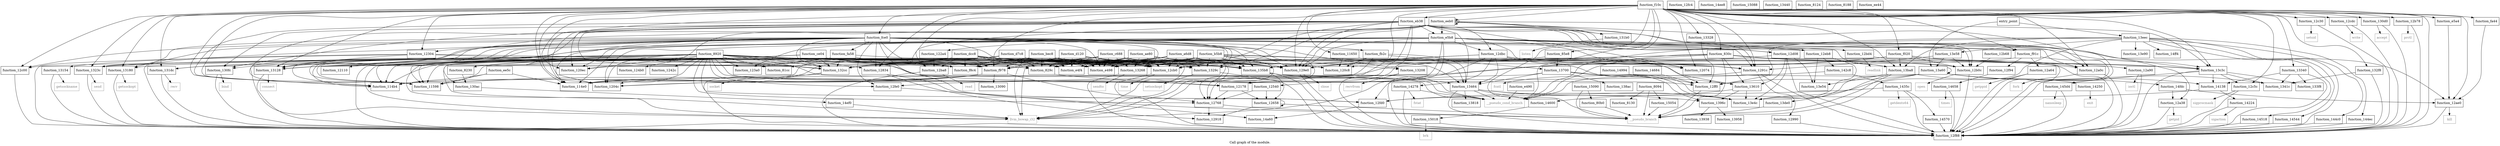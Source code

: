 digraph "Call graph of the module." {
  label="Call graph of the module.";
  node [shape=record];

  Node_function_131dc [label="{function_131dc}"];
  Node_function_12110 [label="{function_12110}"];
  Node_function_f10c [label="{function_f10c}"];
  Node_function_13180 [label="{function_13180}"];
  Node_function_12c00 [label="{function_12c00}"];
  Node_function_12178 [label="{function_12178}"];
  Node_function_122a4 [label="{function_122a4}"];
  Node_function_12304 [label="{function_12304}"];
  Node_function_12c30 [label="{function_12c30}"];
  Node_function_123a0 [label="{function_123a0}"];
  Node_function_f8c4 [label="{function_f8c4}"];
  Node_function_1242c [label="{function_1242c}"];
  Node_function_f91c [label="{function_f91c}"];
  Node_function_12a90 [label="{function_12a90}"];
  Node_function_1204c [label="{function_1204c}"];
  Node_function_129e0 [label="{function_129e0}"];
  Node_function_12c5c [label="{function_12c5c}"];
  Node_function_124b0 [label="{function_124b0}"];
  Node_function_12cb0 [label="{function_12cb0}"];
  Node_function_12540 [label="{function_12540}"];
  Node_function_12cdc [label="{function_12cdc}"];
  Node_function_12658 [label="{function_12658}"];
  Node_function_12ae0 [label="{function_12ae0}"];
  Node_function_130d0 [label="{function_130d0}"];
  Node_function_12d08 [label="{function_12d08}"];
  Node_function_f978 [label="{function_f978}"];
  Node_function_fa44 [label="{function_fa44}"];
  Node_function_131b0 [label="{function_131b0}"];
  Node_function_12074 [label="{function_12074}"];
  Node_function_12a0c [label="{function_12a0c}"];
  Node_function_12dbc [label="{function_12dbc}"];
  Node_function_12eb8 [label="{function_12eb8}"];
  Node_function_12768 [label="{function_12768}"];
  Node_function_12f88 [label="{function_12f88}"];
  Node_function_12f94 [label="{function_12f94}"];
  Node_function_12b0c [label="{function_12b0c}"];
  Node_function_130fc [label="{function_130fc}"];
  Node_function_12b68 [label="{function_12b68}"];
  Node_function_12fc4 [label="{function_12fc4}"];
  Node_function_fa58 [label="{function_fa58}"];
  Node_function_fb2c [label="{function_fb2c}"];
  Node_function_fce0 [label="{function_fce0}"];
  Node_function_12834 [label="{function_12834}"];
  Node_function_12fd0 [label="{function_12fd0}"];
  Node_function_12918 [label="{function_12918}"];
  Node_function_12fe0 [label="{function_12fe0}"];
  Node_function_13128 [label="{function_13128}"];
  Node_function_12b78 [label="{function_12b78}"];
  Node_function_13154 [label="{function_13154}"];
  Node_function_12ba8 [label="{function_12ba8}"];
  Node_function_12bd4 [label="{function_12bd4}"];
  Node_function_114b4 [label="{function_114b4}"];
  Node_function_1291c [label="{function_1291c}"];
  Node_function_114e0 [label="{function_114e0}"];
  Node_function_120c8 [label="{function_120c8}"];
  Node_function_12a38 [label="{function_12a38}"];
  Node_function_12ff0 [label="{function_12ff0}"];
  Node_function_12990 [label="{function_12990}"];
  Node_function_13090 [label="{function_13090}"];
  Node_function_11598 [label="{function_11598}"];
  Node_function_11650 [label="{function_11650}"];
  Node_function_120ec [label="{function_120ec}"];
  Node_function_12a64 [label="{function_12a64}"];
  Node_function_130ac [label="{function_130ac}"];
  Node_function_13268 [label="{function_13268}"];
  Node_function_1329c [label="{function_1329c}"];
  Node_function_132cc [label="{function_132cc}"];
  Node_function_132f8 [label="{function_132f8}"];
  Node_function_13328 [label="{function_13328}"];
  Node_function_13340 [label="{function_13340}"];
  Node_function_142c8 [label="{function_142c8}"];
  Node_function_13208 [label="{function_13208}"];
  Node_function_1323c [label="{function_1323c}"];
  Node_function_13e90 [label="{function_13e90}"];
  Node_function_13eec [label="{function_13eec}"];
  Node_function_14138 [label="{function_14138}"];
  Node_function_14224 [label="{function_14224}"];
  Node_function_14250 [label="{function_14250}"];
  Node_function_1435c [label="{function_1435c}"];
  Node_function_144c0 [label="{function_144c0}"];
  Node_function_144ec [label="{function_144ec}"];
  Node_function_14518 [label="{function_14518}"];
  Node_function_14544 [label="{function_14544}"];
  Node_function_14570 [label="{function_14570}"];
  Node_function_145d4 [label="{function_145d4}"];
  Node_function_14600 [label="{function_14600}"];
  Node_function_14658 [label="{function_14658}"];
  Node_function_14684 [label="{function_14684}"];
  Node_function_14994 [label="{function_14994}"];
  Node_function_14a60 [label="{function_14a60}"];
  Node_function_14ee8 [label="{function_14ee8}"];
  Node_function_14ef0 [label="{function_14ef0}"];
  Node_function_14fdc [label="{function_14fdc}"];
  Node_function_14ff4 [label="{function_14ff4}"];
  Node_function_15018 [label="{function_15018}"];
  Node_function_15054 [label="{function_15054}"];
  Node_function_15088 [label="{function_15088}"];
  Node_function_15090 [label="{function_15090}"];
  Node_fcntl [color="gray50", fontcolor="gray50", label="{fcntl}"];
  Node_close [color="gray50", fontcolor="gray50", label="{close}"];
  Node_fork [color="gray50", fontcolor="gray50", label="{fork}"];
  Node_getpid [color="gray50", fontcolor="gray50", label="{getpid}"];
  Node_getppid [color="gray50", fontcolor="gray50", label="{getppid}"];
  Node_ioctl [color="gray50", fontcolor="gray50", label="{ioctl}"];
  Node_kill [color="gray50", fontcolor="gray50", label="{kill}"];
  Node_open [color="gray50", fontcolor="gray50", label="{open}"];
  Node_prctl [color="gray50", fontcolor="gray50", label="{prctl}"];
  Node_read [color="gray50", fontcolor="gray50", label="{read}"];
  Node_readlink [color="gray50", fontcolor="gray50", label="{readlink}"];
  Node_setsid [color="gray50", fontcolor="gray50", label="{setsid}"];
  Node_sigprocmask [color="gray50", fontcolor="gray50", label="{sigprocmask}"];
  Node_time [color="gray50", fontcolor="gray50", label="{time}"];
  Node_write [color="gray50", fontcolor="gray50", label="{write}"];
  Node_accept [color="gray50", fontcolor="gray50", label="{accept}"];
  Node_bind [color="gray50", fontcolor="gray50", label="{bind}"];
  Node_connect [color="gray50", fontcolor="gray50", label="{connect}"];
  Node_getsockname [color="gray50", fontcolor="gray50", label="{getsockname}"];
  Node_getsockopt [color="gray50", fontcolor="gray50", label="{getsockopt}"];
  Node_listen [color="gray50", fontcolor="gray50", label="{listen}"];
  Node_recv [color="gray50", fontcolor="gray50", label="{recv}"];
  Node_recvfrom [color="gray50", fontcolor="gray50", label="{recvfrom}"];
  Node_send [color="gray50", fontcolor="gray50", label="{send}"];
  Node_sendto [color="gray50", fontcolor="gray50", label="{sendto}"];
  Node_setsockopt [color="gray50", fontcolor="gray50", label="{setsockopt}"];
  Node_socket [color="gray50", fontcolor="gray50", label="{socket}"];
  Node_sigaction [color="gray50", fontcolor="gray50", label="{sigaction}"];
  Node_exit [color="gray50", fontcolor="gray50", label="{exit}"];
  Node_fstat [color="gray50", fontcolor="gray50", label="{fstat}"];
  Node_getdents64 [color="gray50", fontcolor="gray50", label="{getdents64}"];
  Node_nanosleep [color="gray50", fontcolor="gray50", label="{nanosleep}"];
  Node_times [color="gray50", fontcolor="gray50", label="{times}"];
  Node_brk [color="gray50", fontcolor="gray50", label="{brk}"];
  Node_llvm_bswap_i32 [color="gray50", fontcolor="gray50", label="{llvm_bswap_i32}"];
  Node_function_133f8 [label="{function_133f8}"];
  Node_function_1341c [label="{function_1341c}"];
  Node_function_13440 [label="{function_13440}"];
  Node_function_13464 [label="{function_13464}"];
  Node_function_135b8 [label="{function_135b8}"];
  Node_function_13610 [label="{function_13610}"];
  Node_function_13700 [label="{function_13700}"];
  Node_function_13818 [label="{function_13818}"];
  Node_function_138ac [label="{function_138ac}"];
  Node_function_13938 [label="{function_13938}"];
  Node_function_13958 [label="{function_13958}"];
  Node_function_1396c [label="{function_1396c}"];
  Node_function_13a60 [label="{function_13a60}"];
  Node_function_13ba8 [label="{function_13ba8}"];
  Node_function_13c3c [label="{function_13c3c}"];
  Node_function_13de0 [label="{function_13de0}"];
  Node_function_13e4c [label="{function_13e4c}"];
  Node_function_14278 [label="{function_14278}"];
  Node_function_13e54 [label="{function_13e54}"];
  Node_function_13e58 [label="{function_13e58}"];
  Node___pseudo_branch [color="gray50", fontcolor="gray50", label="{__pseudo_branch}"];
  Node___pseudo_cond_branch [color="gray50", fontcolor="gray50", label="{__pseudo_cond_branch}"];
  Node_function_8094 [label="{function_8094}"];
  Node_function_80b0 [label="{function_80b0}"];
  Node_function_8124 [label="{function_8124}"];
  Node_function_8130 [label="{function_8130}"];
  Node_function_8188 [label="{function_8188}"];
  Node_entry_point [label="{entry_point}"];
  Node_function_81cc [label="{function_81cc}"];
  Node_function_8230 [label="{function_8230}"];
  Node_function_829c [label="{function_829c}"];
  Node_function_830c [label="{function_830c}"];
  Node_function_85e8 [label="{function_85e8}"];
  Node_function_8920 [label="{function_8920}"];
  Node_function_a6d8 [label="{function_a6d8}"];
  Node_function_ae80 [label="{function_ae80}"];
  Node_function_b5b8 [label="{function_b5b8}"];
  Node_function_bec8 [label="{function_bec8}"];
  Node_function_c688 [label="{function_c688}"];
  Node_function_ce04 [label="{function_ce04}"];
  Node_function_d120 [label="{function_d120}"];
  Node_function_d7c8 [label="{function_d7c8}"];
  Node_function_dcc8 [label="{function_dcc8}"];
  Node_function_e490 [label="{function_e490}"];
  Node_function_e498 [label="{function_e498}"];
  Node_function_e4f4 [label="{function_e4f4}"];
  Node_function_e5a4 [label="{function_e5a4}"];
  Node_function_e5b8 [label="{function_e5b8}"];
  Node_function_eb38 [label="{function_eb38}"];
  Node_function_ee44 [label="{function_ee44}"];
  Node_function_ee5c [label="{function_ee5c}"];
  Node_function_eeb0 [label="{function_eeb0}"];
  Node_function_f020 [label="{function_f020}"];
  Node_function_131dc -> Node_function_12f88;
  Node_function_131dc -> Node_recv;
  Node_function_f10c -> Node_function_131dc;
  Node_function_f10c -> Node_function_13180;
  Node_function_f10c -> Node_function_12c00;
  Node_function_f10c -> Node_function_12304;
  Node_function_f10c -> Node_function_12c30;
  Node_function_f10c -> Node_function_f8c4;
  Node_function_f10c -> Node_function_f91c;
  Node_function_f10c -> Node_function_1204c;
  Node_function_f10c -> Node_function_129e0;
  Node_function_f10c -> Node_function_12c5c;
  Node_function_f10c -> Node_function_12cdc;
  Node_function_f10c -> Node_function_12ae0;
  Node_function_f10c -> Node_function_130d0;
  Node_function_f10c -> Node_function_f978;
  Node_function_f10c -> Node_function_fa44;
  Node_function_f10c -> Node_function_12074;
  Node_function_f10c -> Node_function_12a0c;
  Node_function_f10c -> Node_function_12768;
  Node_function_f10c -> Node_function_12f88;
  Node_function_f10c -> Node_function_fce0;
  Node_function_f10c -> Node_function_12834;
  Node_function_f10c -> Node_function_13128;
  Node_function_f10c -> Node_function_12b78;
  Node_function_f10c -> Node_function_114b4;
  Node_function_f10c -> Node_function_1291c;
  Node_function_f10c -> Node_function_114e0;
  Node_function_f10c -> Node_function_11598;
  Node_function_f10c -> Node_function_11650;
  Node_function_f10c -> Node_function_120ec;
  Node_function_f10c -> Node_function_132cc;
  Node_function_f10c -> Node_function_132f8;
  Node_function_f10c -> Node_function_13328;
  Node_function_f10c -> Node_function_13340;
  Node_function_f10c -> Node_function_1323c;
  Node_function_f10c -> Node_function_13ba8;
  Node_function_f10c -> Node_function_13c3c;
  Node_function_f10c -> Node___pseudo_branch;
  Node_function_f10c -> Node___pseudo_cond_branch;
  Node_function_f10c -> Node_function_830c;
  Node_function_f10c -> Node_function_85e8;
  Node_function_f10c -> Node_function_e5a4;
  Node_function_f10c -> Node_function_eb38;
  Node_function_f10c -> Node_function_eeb0;
  Node_function_f10c -> Node_function_f020;
  Node_function_13180 -> Node_function_12f88;
  Node_function_13180 -> Node_getsockopt;
  Node_function_12c00 -> Node_function_12f88;
  Node_function_12178 -> Node_function_12658;
  Node_function_12178 -> Node_function_12768;
  Node_function_122a4 -> Node_function_12ba8;
  Node_function_12304 -> Node_function_129e0;
  Node_function_12304 -> Node_function_12f88;
  Node_function_12304 -> Node_function_13128;
  Node_function_12304 -> Node_function_13154;
  Node_function_12304 -> Node_function_132cc;
  Node_function_12c30 -> Node_function_12f88;
  Node_function_12c30 -> Node_setsid;
  Node_function_f91c -> Node_function_12cb0;
  Node_function_f91c -> Node_function_12f94;
  Node_function_f91c -> Node_function_12a38;
  Node_function_f91c -> Node_function_12a64;
  Node_function_12a90 -> Node_function_12f88;
  Node_function_12a90 -> Node_ioctl;
  Node_function_129e0 -> Node_function_12f88;
  Node_function_129e0 -> Node_close;
  Node_function_12c5c -> Node_function_12f88;
  Node_function_12c5c -> Node_sigprocmask;
  Node_function_12cb0 -> Node_function_12f88;
  Node_function_12cb0 -> Node_time;
  Node_function_12540 -> Node_function_12658;
  Node_function_12540 -> Node_function_12768;
  Node_function_12cdc -> Node_function_12f88;
  Node_function_12cdc -> Node_write;
  Node_function_12658 -> Node_function_12658;
  Node_function_12658 -> Node_function_12918;
  Node_function_12658 -> Node___pseudo_branch;
  Node_function_12ae0 -> Node_function_12f88;
  Node_function_12ae0 -> Node_kill;
  Node_function_130d0 -> Node_function_12f88;
  Node_function_130d0 -> Node_accept;
  Node_function_12d08 -> Node_function_129e0;
  Node_function_12d08 -> Node_function_12f88;
  Node_function_12d08 -> Node_function_13610;
  Node_function_12d08 -> Node_function_13e4c;
  Node_function_12d08 -> Node_function_13e54;
  Node_function_f978 -> Node_function_1204c;
  Node_function_f978 -> Node_function_12768;
  Node_function_f978 -> Node_function_114b4;
  Node_function_f978 -> Node_function_114e0;
  Node_function_f978 -> Node_function_13090;
  Node_function_f978 -> Node_function_11598;
  Node_function_fa44 -> Node_function_12ae0;
  Node_function_131b0 -> Node_function_12f88;
  Node_function_131b0 -> Node_listen;
  Node_function_12a0c -> Node_function_12f88;
  Node_function_12a0c -> Node_fork;
  Node_function_12dbc -> Node_function_129e0;
  Node_function_12dbc -> Node_function_12f88;
  Node_function_12dbc -> Node_function_12b0c;
  Node_function_12dbc -> Node_function_1291c;
  Node_function_12dbc -> Node_function_13464;
  Node_function_12dbc -> Node_function_135b8;
  Node_function_12dbc -> Node_function_13610;
  Node_function_12dbc -> Node_function_13e4c;
  Node_function_12dbc -> Node_function_14278;
  Node_function_12eb8 -> Node_function_142c8;
  Node_function_12eb8 -> Node_function_13e4c;
  Node_function_12eb8 -> Node_function_13e54;
  Node_function_12768 -> Node_function_12918;
  Node_function_12768 -> Node___pseudo_branch;
  Node_function_12f94 -> Node_function_14658;
  Node_function_12b0c -> Node_function_12f88;
  Node_function_12b0c -> Node_open;
  Node_function_130fc -> Node_function_12f88;
  Node_function_130fc -> Node_bind;
  Node_function_12b68 -> Node_function_12b0c;
  Node_function_fa58 -> Node_function_13128;
  Node_function_fa58 -> Node_function_1291c;
  Node_function_fa58 -> Node_function_120ec;
  Node_function_fa58 -> Node_function_132cc;
  Node_function_fa58 -> Node___pseudo_cond_branch;
  Node_function_fb2c -> Node_function_1204c;
  Node_function_fb2c -> Node_function_120c8;
  Node_function_fb2c -> Node_function_13464;
  Node_function_fb2c -> Node_function_13700;
  Node_function_fce0 -> Node_function_131dc;
  Node_function_fce0 -> Node_function_12110;
  Node_function_fce0 -> Node_function_13180;
  Node_function_fce0 -> Node_function_12c00;
  Node_function_fce0 -> Node_function_12304;
  Node_function_fce0 -> Node_function_f8c4;
  Node_function_fce0 -> Node_function_f91c;
  Node_function_fce0 -> Node_function_129e0;
  Node_function_fce0 -> Node_function_12cb0;
  Node_function_fce0 -> Node_function_12a0c;
  Node_function_fce0 -> Node_function_12768;
  Node_function_fce0 -> Node_function_12f88;
  Node_function_fce0 -> Node_function_fa58;
  Node_function_fce0 -> Node_function_fb2c;
  Node_function_fce0 -> Node_function_12834;
  Node_function_fce0 -> Node_function_12fd0;
  Node_function_fce0 -> Node_function_12fe0;
  Node_function_fce0 -> Node_function_13128;
  Node_function_fce0 -> Node_function_114b4;
  Node_function_fce0 -> Node_function_1291c;
  Node_function_fce0 -> Node_function_114e0;
  Node_function_fce0 -> Node_function_11598;
  Node_function_fce0 -> Node_function_13268;
  Node_function_fce0 -> Node_function_1329c;
  Node_function_fce0 -> Node_function_132cc;
  Node_function_fce0 -> Node_function_13208;
  Node_function_fce0 -> Node_function_1323c;
  Node_function_fce0 -> Node_llvm_bswap_i32;
  Node_function_fce0 -> Node_function_135b8;
  Node_function_fce0 -> Node_function_13ba8;
  Node_function_fce0 -> Node_function_e498;
  Node_function_fce0 -> Node_function_e4f4;
  Node_function_12834 -> Node_function_12918;
  Node_function_12834 -> Node___pseudo_branch;
  Node_function_12fd0 -> Node_function_14a60;
  Node_function_12fe0 -> Node_function_14a60;
  Node_function_13128 -> Node_function_12f88;
  Node_function_13128 -> Node_connect;
  Node_function_12b78 -> Node_function_12f88;
  Node_function_12b78 -> Node_prctl;
  Node_function_13154 -> Node_function_12f88;
  Node_function_13154 -> Node_getsockname;
  Node_function_12ba8 -> Node_function_12f88;
  Node_function_12ba8 -> Node_read;
  Node_function_12bd4 -> Node_function_12f88;
  Node_function_12bd4 -> Node_readlink;
  Node_function_1291c -> Node_function_12f88;
  Node_function_1291c -> Node_function_12990;
  Node_function_1291c -> Node_fcntl;
  Node_function_12a38 -> Node_function_12f88;
  Node_function_12a38 -> Node_getpid;
  Node_function_12ff0 -> Node___pseudo_branch;
  Node_function_12990 -> Node_function_12f88;
  Node_function_11650 -> Node_function_120c8;
  Node_function_11650 -> Node_function_13464;
  Node_function_12a64 -> Node_function_12f88;
  Node_function_12a64 -> Node_getppid;
  Node_function_130ac -> Node_function_14ef0;
  Node_function_13268 -> Node_function_12f88;
  Node_function_13268 -> Node_sendto;
  Node_function_1329c -> Node_function_12f88;
  Node_function_1329c -> Node_setsockopt;
  Node_function_132cc -> Node_function_12f88;
  Node_function_132cc -> Node_socket;
  Node_function_132f8 -> Node_function_12f88;
  Node_function_132f8 -> Node_function_1341c;
  Node_function_13328 -> Node_function_12ff0;
  Node_function_13340 -> Node_function_12f88;
  Node_function_13340 -> Node_function_14138;
  Node_function_13340 -> Node_function_133f8;
  Node_function_13340 -> Node_function_1341c;
  Node_function_142c8 -> Node_function_12fe0;
  Node_function_142c8 -> Node_function_1435c;
  Node_function_13208 -> Node_function_12f88;
  Node_function_13208 -> Node_recvfrom;
  Node_function_1323c -> Node_function_12f88;
  Node_function_1323c -> Node_send;
  Node_function_13eec -> Node_function_12f88;
  Node_function_13eec -> Node_function_12ff0;
  Node_function_13eec -> Node_function_13e90;
  Node_function_13eec -> Node_function_144c0;
  Node_function_13eec -> Node_function_144ec;
  Node_function_13eec -> Node_function_14518;
  Node_function_13eec -> Node_function_14544;
  Node_function_13eec -> Node_function_14ff4;
  Node_function_13eec -> Node_function_13ba8;
  Node_function_13eec -> Node_function_13e58;
  Node_function_13eec -> Node___pseudo_branch;
  Node_function_13eec -> Node___pseudo_cond_branch;
  Node_function_14138 -> Node_function_12fd0;
  Node_function_14138 -> Node_function_14224;
  Node_function_14224 -> Node_function_12f88;
  Node_function_14224 -> Node_sigaction;
  Node_function_14250 -> Node_exit;
  Node_function_1435c -> Node_function_12f88;
  Node_function_1435c -> Node_function_12fd0;
  Node_function_1435c -> Node_function_14570;
  Node_function_1435c -> Node_getdents64;
  Node_function_144c0 -> Node_function_12f88;
  Node_function_144ec -> Node_function_12f88;
  Node_function_14518 -> Node_function_12f88;
  Node_function_14544 -> Node_function_12f88;
  Node_function_14570 -> Node_function_12f88;
  Node_function_145d4 -> Node_function_12f88;
  Node_function_145d4 -> Node_nanosleep;
  Node_function_14600 -> Node_function_15018;
  Node_function_14658 -> Node_function_12f88;
  Node_function_14658 -> Node_times;
  Node_function_14684 -> Node_function_12ff0;
  Node_function_14994 -> Node_function_12ff0;
  Node_function_14ef0 -> Node_llvm_bswap_i32;
  Node_function_14fdc -> Node_function_12ae0;
  Node_function_14fdc -> Node_function_12a38;
  Node_function_15018 -> Node_function_12f88;
  Node_function_15018 -> Node_brk;
  Node_function_15054 -> Node___pseudo_branch;
  Node_function_15090 -> Node___pseudo_branch;
  Node_function_15090 -> Node_function_80b0;
  Node_function_13464 -> Node_function_12f88;
  Node_function_13464 -> Node_function_14600;
  Node_function_13464 -> Node_function_13818;
  Node_function_13464 -> Node_function_1396c;
  Node_function_13464 -> Node_function_13e4c;
  Node_function_13464 -> Node___pseudo_cond_branch;
  Node_function_135b8 -> Node_function_12658;
  Node_function_135b8 -> Node_function_12f88;
  Node_function_135b8 -> Node_function_13464;
  Node_function_135b8 -> Node___pseudo_cond_branch;
  Node_function_13610 -> Node_function_14600;
  Node_function_13610 -> Node_function_1396c;
  Node_function_13610 -> Node_function_13e4c;
  Node_function_13700 -> Node_function_12fd0;
  Node_function_13700 -> Node_function_13464;
  Node_function_13700 -> Node_function_13610;
  Node_function_13700 -> Node_function_138ac;
  Node_function_13700 -> Node_function_1396c;
  Node_function_13700 -> Node_function_13e4c;
  Node_function_1396c -> Node_function_13938;
  Node_function_1396c -> Node_function_13958;
  Node_function_13a60 -> Node_function_12ff0;
  Node_function_13a60 -> Node_function_14138;
  Node_function_13a60 -> Node_function_14fdc;
  Node_function_13a60 -> Node_function_1341c;
  Node_function_13a60 -> Node_function_13a60;
  Node_function_13a60 -> Node_function_13e4c;
  Node_function_13a60 -> Node___pseudo_cond_branch;
  Node_function_13ba8 -> Node_function_14250;
  Node_function_13ba8 -> Node_function_13de0;
  Node_function_13ba8 -> Node_function_13e4c;
  Node_function_13ba8 -> Node_function_13e54;
  Node_function_13ba8 -> Node___pseudo_branch;
  Node_function_13c3c -> Node_function_12c5c;
  Node_function_13c3c -> Node_function_12f88;
  Node_function_13c3c -> Node_function_14138;
  Node_function_13c3c -> Node_function_145d4;
  Node_function_13c3c -> Node_function_133f8;
  Node_function_13c3c -> Node_function_1341c;
  Node_function_13de0 -> Node___pseudo_branch;
  Node_function_14278 -> Node_function_12f88;
  Node_function_14278 -> Node_fstat;
  Node_function_14278 -> Node___pseudo_cond_branch;
  Node_function_13e58 -> Node_function_12b0c;
  Node_function_13e58 -> Node_function_1291c;
  Node_function_13e58 -> Node_function_13a60;
  Node_function_8094 -> Node_function_15054;
  Node_function_8094 -> Node___pseudo_branch;
  Node_function_8094 -> Node_function_8130;
  Node_function_80b0 -> Node___pseudo_branch;
  Node_entry_point -> Node_function_13eec;
  Node_entry_point -> Node_function_13a60;
  Node_function_8230 -> Node_function_130ac;
  Node_function_829c -> Node_function_12178;
  Node_function_830c -> Node_function_12a0c;
  Node_function_830c -> Node_function_12f88;
  Node_function_830c -> Node_function_120c8;
  Node_function_830c -> Node_llvm_bswap_i32;
  Node_function_830c -> Node_function_135b8;
  Node_function_830c -> Node_function_13610;
  Node_function_830c -> Node_function_13ba8;
  Node_function_830c -> Node___pseudo_branch;
  Node_function_830c -> Node___pseudo_cond_branch;
  Node_function_85e8 -> Node_function_135b8;
  Node_function_85e8 -> Node_function_13700;
  Node_function_8920 -> Node_function_131dc;
  Node_function_8920 -> Node_function_12110;
  Node_function_8920 -> Node_function_13180;
  Node_function_8920 -> Node_function_12c00;
  Node_function_8920 -> Node_function_12178;
  Node_function_8920 -> Node_function_123a0;
  Node_function_8920 -> Node_function_f8c4;
  Node_function_8920 -> Node_function_1242c;
  Node_function_8920 -> Node_function_1204c;
  Node_function_8920 -> Node_function_129e0;
  Node_function_8920 -> Node_function_124b0;
  Node_function_8920 -> Node_function_12cb0;
  Node_function_8920 -> Node_function_12540;
  Node_function_8920 -> Node_function_12074;
  Node_function_8920 -> Node_function_12768;
  Node_function_8920 -> Node_function_12f88;
  Node_function_8920 -> Node_function_12834;
  Node_function_8920 -> Node_function_12fd0;
  Node_function_8920 -> Node_function_12fe0;
  Node_function_8920 -> Node_function_13128;
  Node_function_8920 -> Node_function_114b4;
  Node_function_8920 -> Node_function_1291c;
  Node_function_8920 -> Node_function_114e0;
  Node_function_8920 -> Node_function_12ff0;
  Node_function_8920 -> Node_function_11598;
  Node_function_8920 -> Node_function_120ec;
  Node_function_8920 -> Node_function_1329c;
  Node_function_8920 -> Node_function_132cc;
  Node_function_8920 -> Node_function_1323c;
  Node_function_8920 -> Node_llvm_bswap_i32;
  Node_function_8920 -> Node_function_135b8;
  Node_function_8920 -> Node_function_13c3c;
  Node_function_8920 -> Node___pseudo_cond_branch;
  Node_function_8920 -> Node_function_81cc;
  Node_function_8920 -> Node_function_829c;
  Node_function_a6d8 -> Node_function_f8c4;
  Node_function_a6d8 -> Node_function_129e0;
  Node_function_a6d8 -> Node_function_12cb0;
  Node_function_a6d8 -> Node_function_f978;
  Node_function_a6d8 -> Node_function_120c8;
  Node_function_a6d8 -> Node_function_13268;
  Node_function_a6d8 -> Node_function_1329c;
  Node_function_a6d8 -> Node_function_132cc;
  Node_function_a6d8 -> Node_llvm_bswap_i32;
  Node_function_a6d8 -> Node_function_135b8;
  Node_function_a6d8 -> Node_function_829c;
  Node_function_a6d8 -> Node_function_e498;
  Node_function_a6d8 -> Node_function_e4f4;
  Node_function_ae80 -> Node_function_f8c4;
  Node_function_ae80 -> Node_function_129e0;
  Node_function_ae80 -> Node_function_12cb0;
  Node_function_ae80 -> Node_function_f978;
  Node_function_ae80 -> Node_function_13268;
  Node_function_ae80 -> Node_function_1329c;
  Node_function_ae80 -> Node_function_132cc;
  Node_function_ae80 -> Node_llvm_bswap_i32;
  Node_function_ae80 -> Node_function_135b8;
  Node_function_ae80 -> Node_function_829c;
  Node_function_ae80 -> Node_function_e498;
  Node_function_ae80 -> Node_function_e4f4;
  Node_function_b5b8 -> Node_function_f8c4;
  Node_function_b5b8 -> Node_function_129e0;
  Node_function_b5b8 -> Node_function_12cb0;
  Node_function_b5b8 -> Node_function_f978;
  Node_function_b5b8 -> Node_function_13128;
  Node_function_b5b8 -> Node_function_1291c;
  Node_function_b5b8 -> Node_function_13268;
  Node_function_b5b8 -> Node_function_1329c;
  Node_function_b5b8 -> Node_function_132cc;
  Node_function_b5b8 -> Node_function_13208;
  Node_function_b5b8 -> Node_llvm_bswap_i32;
  Node_function_b5b8 -> Node_function_13464;
  Node_function_b5b8 -> Node_function_135b8;
  Node_function_b5b8 -> Node_function_829c;
  Node_function_b5b8 -> Node_function_e498;
  Node_function_b5b8 -> Node_function_e4f4;
  Node_function_bec8 -> Node_function_f8c4;
  Node_function_bec8 -> Node_function_129e0;
  Node_function_bec8 -> Node_function_12cb0;
  Node_function_bec8 -> Node_function_f978;
  Node_function_bec8 -> Node_function_13268;
  Node_function_bec8 -> Node_function_1329c;
  Node_function_bec8 -> Node_function_132cc;
  Node_function_bec8 -> Node_llvm_bswap_i32;
  Node_function_bec8 -> Node_function_135b8;
  Node_function_bec8 -> Node_function_8230;
  Node_function_bec8 -> Node_function_829c;
  Node_function_bec8 -> Node_function_e498;
  Node_function_bec8 -> Node_function_e4f4;
  Node_function_c688 -> Node_function_f8c4;
  Node_function_c688 -> Node_function_129e0;
  Node_function_c688 -> Node_function_12cb0;
  Node_function_c688 -> Node_function_13268;
  Node_function_c688 -> Node_function_1329c;
  Node_function_c688 -> Node_function_132cc;
  Node_function_c688 -> Node_llvm_bswap_i32;
  Node_function_c688 -> Node_function_135b8;
  Node_function_c688 -> Node_function_8230;
  Node_function_c688 -> Node_function_829c;
  Node_function_c688 -> Node_function_e498;
  Node_function_c688 -> Node_function_e4f4;
  Node_function_ce04 -> Node_function_f8c4;
  Node_function_ce04 -> Node_function_12cb0;
  Node_function_ce04 -> Node_function_f978;
  Node_function_ce04 -> Node_function_130fc;
  Node_function_ce04 -> Node_function_13128;
  Node_function_ce04 -> Node_function_132cc;
  Node_function_ce04 -> Node_function_1323c;
  Node_function_ce04 -> Node_llvm_bswap_i32;
  Node_function_ce04 -> Node_function_135b8;
  Node_function_ce04 -> Node_function_829c;
  Node_function_d120 -> Node_function_f8c4;
  Node_function_d120 -> Node_function_129e0;
  Node_function_d120 -> Node_function_12cb0;
  Node_function_d120 -> Node_function_f978;
  Node_function_d120 -> Node_function_13268;
  Node_function_d120 -> Node_function_1329c;
  Node_function_d120 -> Node_function_132cc;
  Node_function_d120 -> Node_llvm_bswap_i32;
  Node_function_d120 -> Node_function_135b8;
  Node_function_d120 -> Node_function_829c;
  Node_function_d120 -> Node_function_e498;
  Node_function_d120 -> Node_function_e4f4;
  Node_function_d7c8 -> Node_function_f8c4;
  Node_function_d7c8 -> Node_function_129e0;
  Node_function_d7c8 -> Node_function_12cb0;
  Node_function_d7c8 -> Node_function_114b4;
  Node_function_d7c8 -> Node_function_120c8;
  Node_function_d7c8 -> Node_function_11598;
  Node_function_d7c8 -> Node_function_13268;
  Node_function_d7c8 -> Node_function_1329c;
  Node_function_d7c8 -> Node_function_132cc;
  Node_function_d7c8 -> Node_llvm_bswap_i32;
  Node_function_d7c8 -> Node_function_135b8;
  Node_function_d7c8 -> Node_function_829c;
  Node_function_d7c8 -> Node_function_e498;
  Node_function_d7c8 -> Node_function_e4f4;
  Node_function_dcc8 -> Node_function_123a0;
  Node_function_dcc8 -> Node_function_f8c4;
  Node_function_dcc8 -> Node_function_1204c;
  Node_function_dcc8 -> Node_function_129e0;
  Node_function_dcc8 -> Node_function_12cb0;
  Node_function_dcc8 -> Node_function_f978;
  Node_function_dcc8 -> Node_function_12b0c;
  Node_function_dcc8 -> Node_function_12ba8;
  Node_function_dcc8 -> Node_function_114b4;
  Node_function_dcc8 -> Node_function_114e0;
  Node_function_dcc8 -> Node_function_120c8;
  Node_function_dcc8 -> Node_function_11598;
  Node_function_dcc8 -> Node_function_130ac;
  Node_function_dcc8 -> Node_function_13268;
  Node_function_dcc8 -> Node_function_1329c;
  Node_function_dcc8 -> Node_function_132cc;
  Node_function_dcc8 -> Node_function_135b8;
  Node_function_dcc8 -> Node_function_81cc;
  Node_function_dcc8 -> Node_function_829c;
  Node_function_dcc8 -> Node_function_e498;
  Node_function_dcc8 -> Node_function_e4f4;
  Node_function_e490 -> Node___pseudo_cond_branch;
  Node_function_e5a4 -> Node_function_12ae0;
  Node_function_e5b8 -> Node_function_12178;
  Node_function_e5b8 -> Node_function_122a4;
  Node_function_e5b8 -> Node_function_123a0;
  Node_function_e5b8 -> Node_function_1204c;
  Node_function_e5b8 -> Node_function_129e0;
  Node_function_e5b8 -> Node_function_12540;
  Node_function_e5b8 -> Node_function_12ae0;
  Node_function_e5b8 -> Node_function_12d08;
  Node_function_e5b8 -> Node_function_12074;
  Node_function_e5b8 -> Node_function_12dbc;
  Node_function_e5b8 -> Node_function_12eb8;
  Node_function_e5b8 -> Node_function_12b0c;
  Node_function_e5b8 -> Node_function_12bd4;
  Node_function_e5b8 -> Node_function_114b4;
  Node_function_e5b8 -> Node_function_114e0;
  Node_function_e5b8 -> Node_function_12ff0;
  Node_function_e5b8 -> Node_function_11598;
  Node_function_e5b8 -> Node_function_120ec;
  Node_function_e5b8 -> Node_function_13c3c;
  Node_function_eb38 -> Node_function_12178;
  Node_function_eb38 -> Node_function_1204c;
  Node_function_eb38 -> Node_function_129e0;
  Node_function_eb38 -> Node_function_12cb0;
  Node_function_eb38 -> Node_function_12d08;
  Node_function_eb38 -> Node_function_131b0;
  Node_function_eb38 -> Node_function_12074;
  Node_function_eb38 -> Node_function_12a0c;
  Node_function_eb38 -> Node_function_12dbc;
  Node_function_eb38 -> Node_function_12eb8;
  Node_function_eb38 -> Node_function_12768;
  Node_function_eb38 -> Node_function_12b0c;
  Node_function_eb38 -> Node_function_130fc;
  Node_function_eb38 -> Node_function_12ba8;
  Node_function_eb38 -> Node_function_114b4;
  Node_function_eb38 -> Node_function_114e0;
  Node_function_eb38 -> Node_function_11598;
  Node_function_eb38 -> Node_function_120ec;
  Node_function_eb38 -> Node_function_132cc;
  Node_function_eb38 -> Node_function_13464;
  Node_function_eb38 -> Node_function_13c3c;
  Node_function_eb38 -> Node_function_e5b8;
  Node_function_ee5c -> Node_function_114b4;
  Node_function_ee5c -> Node_function_114e0;
  Node_function_ee5c -> Node_function_11598;
  Node_function_eeb0 -> Node_function_129e0;
  Node_function_eeb0 -> Node_function_131b0;
  Node_function_eeb0 -> Node_function_12f88;
  Node_function_eeb0 -> Node_function_130fc;
  Node_function_eeb0 -> Node_function_13128;
  Node_function_eeb0 -> Node_function_1291c;
  Node_function_eeb0 -> Node_function_1329c;
  Node_function_eeb0 -> Node_function_132cc;
  Node_function_eeb0 -> Node_function_13c3c;
  Node_function_eeb0 -> Node_function_e5b8;
  Node_function_eeb0 -> Node_function_eeb0;
  Node_function_f020 -> Node_function_12a90;
  Node_function_f020 -> Node_function_12a0c;
  Node_function_f020 -> Node_function_12b0c;
  Node_function_f020 -> Node_function_114b4;
  Node_function_f020 -> Node_function_114e0;
  Node_function_f020 -> Node_function_11598;
  Node_function_f020 -> Node_function_13ba8;
  Node_function_f020 -> Node_function_13c3c;
}
